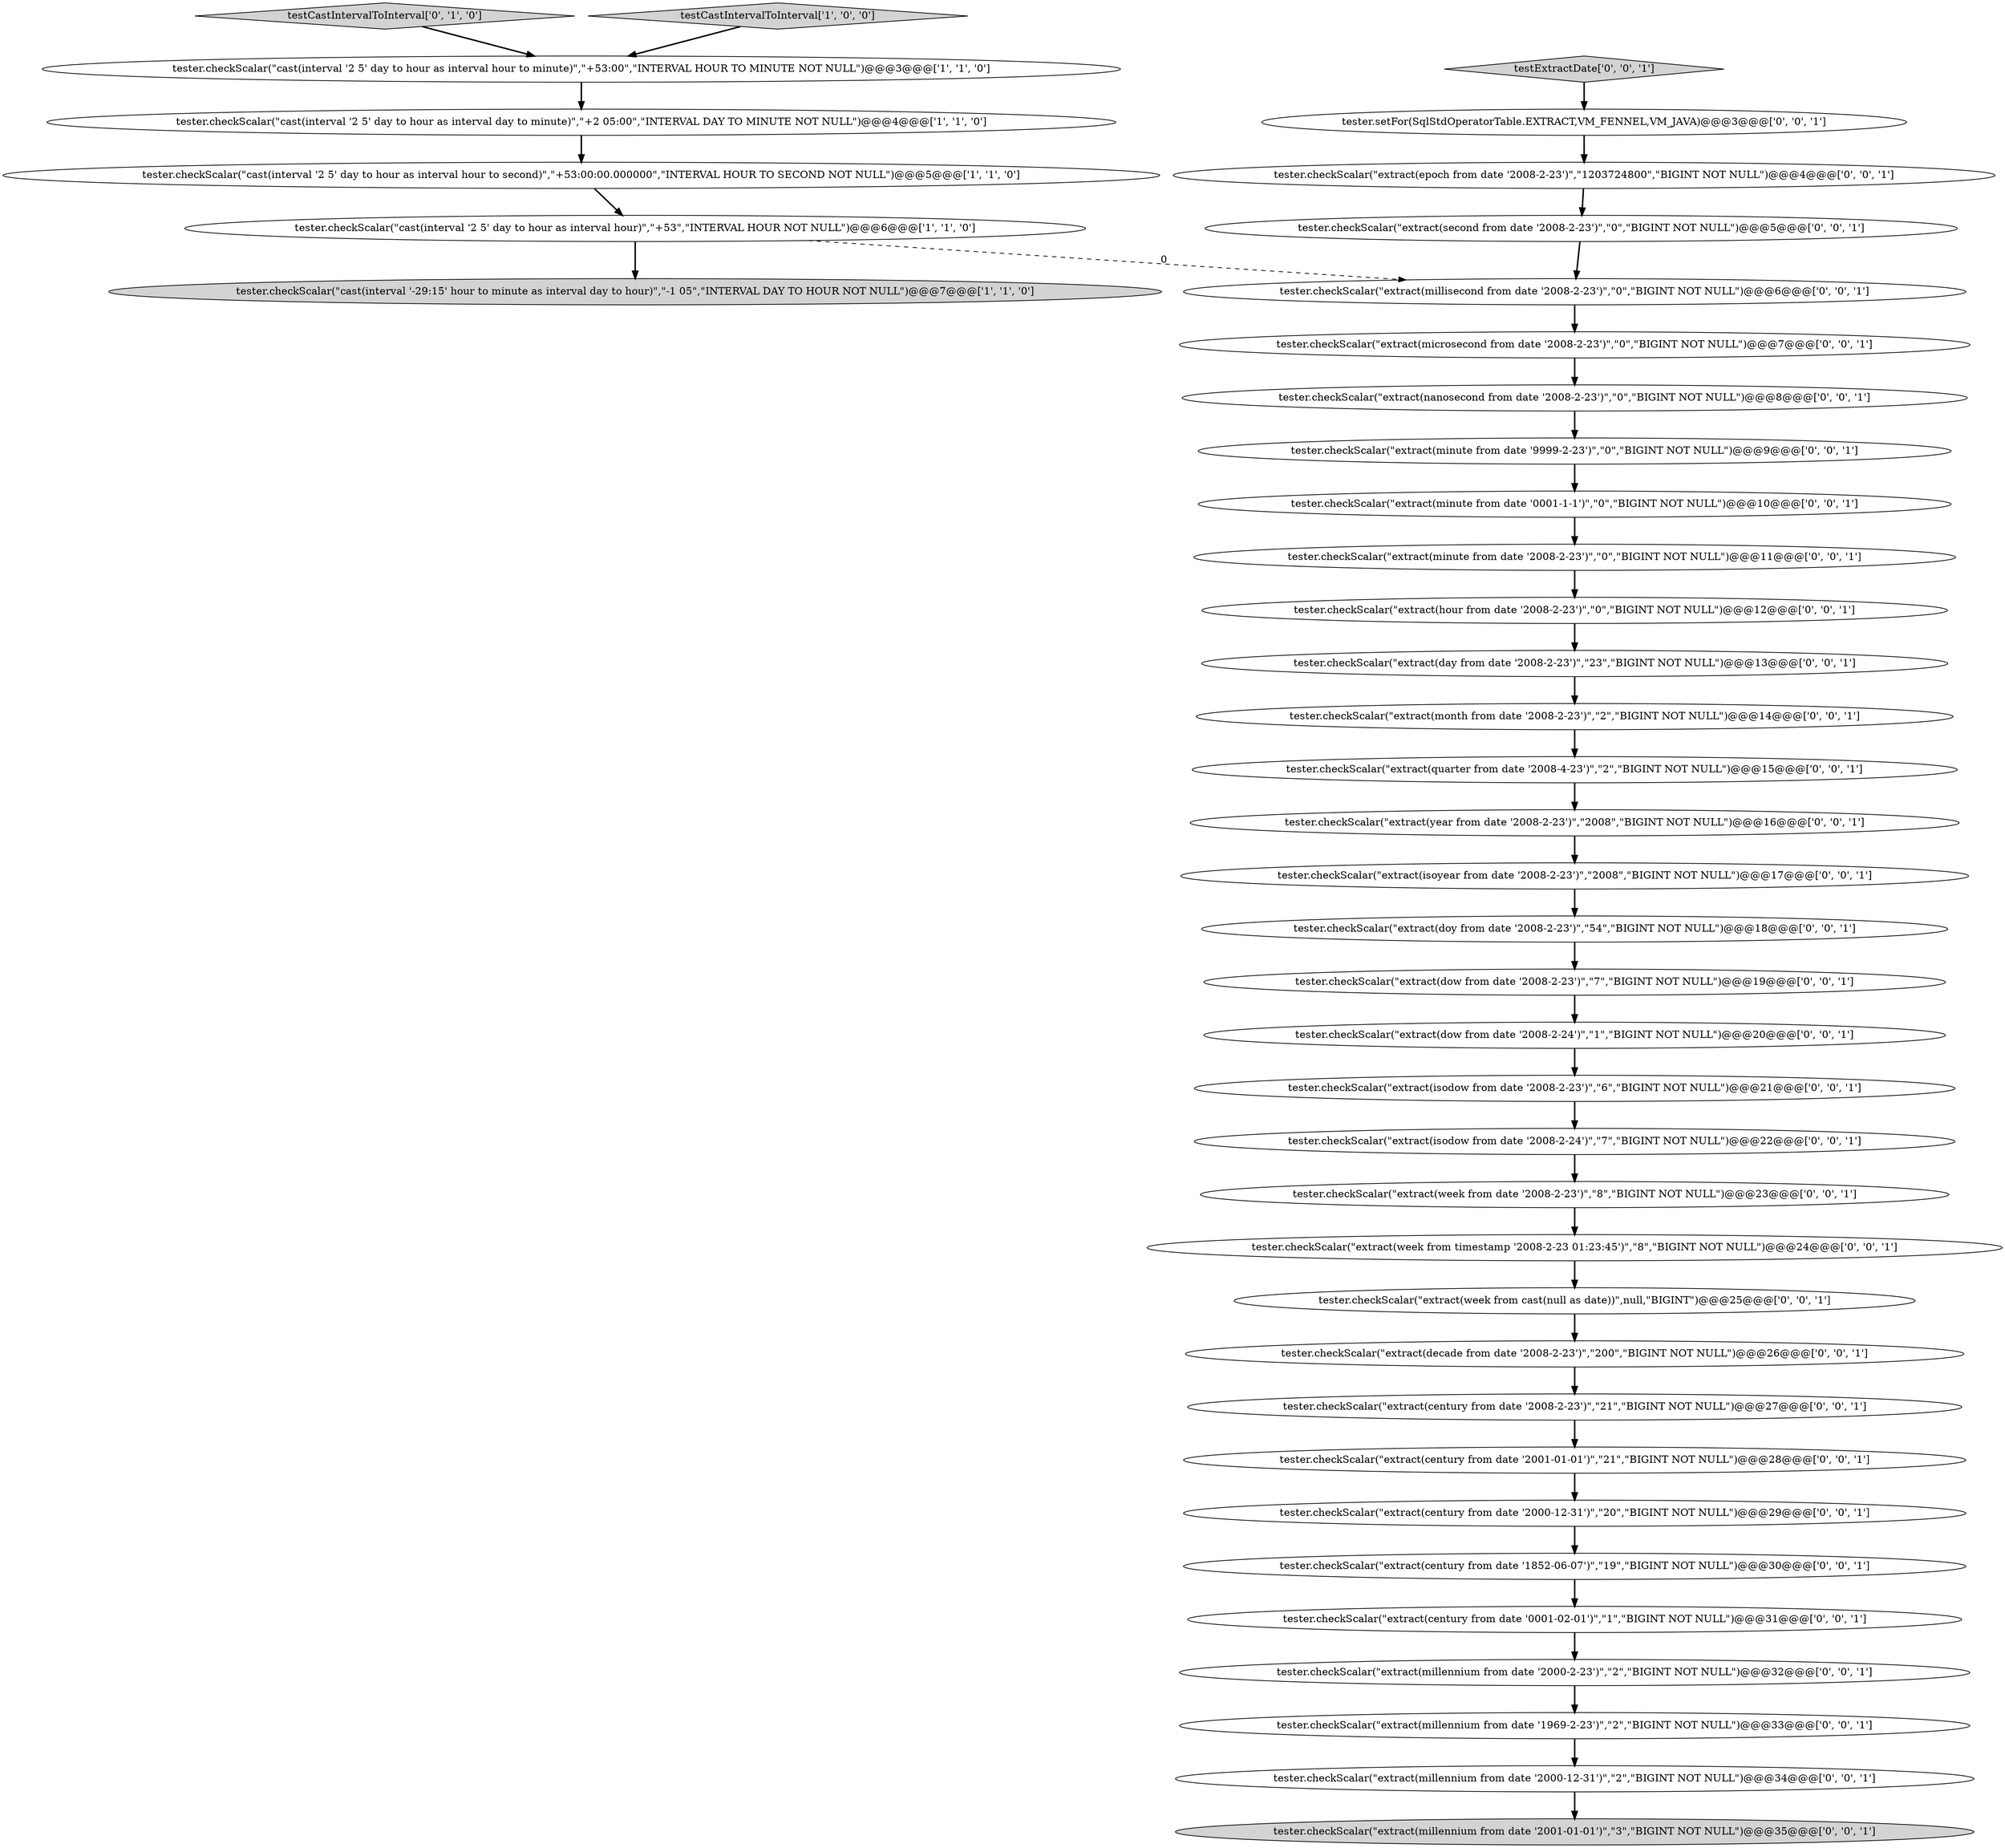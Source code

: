 digraph {
6 [style = filled, label = "testCastIntervalToInterval['0', '1', '0']", fillcolor = lightgray, shape = diamond image = "AAA0AAABBB2BBB"];
22 [style = filled, label = "tester.checkScalar(\"extract(week from cast(null as date))\",null,\"BIGINT\")@@@25@@@['0', '0', '1']", fillcolor = white, shape = ellipse image = "AAA0AAABBB3BBB"];
27 [style = filled, label = "testExtractDate['0', '0', '1']", fillcolor = lightgray, shape = diamond image = "AAA0AAABBB3BBB"];
13 [style = filled, label = "tester.checkScalar(\"extract(epoch from date '2008-2-23')\",\"1203724800\",\"BIGINT NOT NULL\")@@@4@@@['0', '0', '1']", fillcolor = white, shape = ellipse image = "AAA0AAABBB3BBB"];
8 [style = filled, label = "tester.checkScalar(\"extract(decade from date '2008-2-23')\",\"200\",\"BIGINT NOT NULL\")@@@26@@@['0', '0', '1']", fillcolor = white, shape = ellipse image = "AAA0AAABBB3BBB"];
36 [style = filled, label = "tester.checkScalar(\"extract(dow from date '2008-2-23')\",\"7\",\"BIGINT NOT NULL\")@@@19@@@['0', '0', '1']", fillcolor = white, shape = ellipse image = "AAA0AAABBB3BBB"];
4 [style = filled, label = "tester.checkScalar(\"cast(interval '2 5' day to hour as interval hour to minute)\",\"+53:00\",\"INTERVAL HOUR TO MINUTE NOT NULL\")@@@3@@@['1', '1', '0']", fillcolor = white, shape = ellipse image = "AAA0AAABBB1BBB"];
10 [style = filled, label = "tester.checkScalar(\"extract(millisecond from date '2008-2-23')\",\"0\",\"BIGINT NOT NULL\")@@@6@@@['0', '0', '1']", fillcolor = white, shape = ellipse image = "AAA0AAABBB3BBB"];
25 [style = filled, label = "tester.checkScalar(\"extract(hour from date '2008-2-23')\",\"0\",\"BIGINT NOT NULL\")@@@12@@@['0', '0', '1']", fillcolor = white, shape = ellipse image = "AAA0AAABBB3BBB"];
29 [style = filled, label = "tester.checkScalar(\"extract(week from timestamp '2008-2-23 01:23:45')\",\"8\",\"BIGINT NOT NULL\")@@@24@@@['0', '0', '1']", fillcolor = white, shape = ellipse image = "AAA0AAABBB3BBB"];
23 [style = filled, label = "tester.checkScalar(\"extract(millennium from date '2001-01-01')\",\"3\",\"BIGINT NOT NULL\")@@@35@@@['0', '0', '1']", fillcolor = lightgray, shape = ellipse image = "AAA0AAABBB3BBB"];
17 [style = filled, label = "tester.checkScalar(\"extract(isodow from date '2008-2-23')\",\"6\",\"BIGINT NOT NULL\")@@@21@@@['0', '0', '1']", fillcolor = white, shape = ellipse image = "AAA0AAABBB3BBB"];
24 [style = filled, label = "tester.checkScalar(\"extract(week from date '2008-2-23')\",\"8\",\"BIGINT NOT NULL\")@@@23@@@['0', '0', '1']", fillcolor = white, shape = ellipse image = "AAA0AAABBB3BBB"];
35 [style = filled, label = "tester.checkScalar(\"extract(century from date '2008-2-23')\",\"21\",\"BIGINT NOT NULL\")@@@27@@@['0', '0', '1']", fillcolor = white, shape = ellipse image = "AAA0AAABBB3BBB"];
16 [style = filled, label = "tester.checkScalar(\"extract(doy from date '2008-2-23')\",\"54\",\"BIGINT NOT NULL\")@@@18@@@['0', '0', '1']", fillcolor = white, shape = ellipse image = "AAA0AAABBB3BBB"];
38 [style = filled, label = "tester.checkScalar(\"extract(century from date '2000-12-31')\",\"20\",\"BIGINT NOT NULL\")@@@29@@@['0', '0', '1']", fillcolor = white, shape = ellipse image = "AAA0AAABBB3BBB"];
7 [style = filled, label = "tester.checkScalar(\"extract(minute from date '9999-2-23')\",\"0\",\"BIGINT NOT NULL\")@@@9@@@['0', '0', '1']", fillcolor = white, shape = ellipse image = "AAA0AAABBB3BBB"];
20 [style = filled, label = "tester.checkScalar(\"extract(isodow from date '2008-2-24')\",\"7\",\"BIGINT NOT NULL\")@@@22@@@['0', '0', '1']", fillcolor = white, shape = ellipse image = "AAA0AAABBB3BBB"];
21 [style = filled, label = "tester.checkScalar(\"extract(century from date '1852-06-07')\",\"19\",\"BIGINT NOT NULL\")@@@30@@@['0', '0', '1']", fillcolor = white, shape = ellipse image = "AAA0AAABBB3BBB"];
14 [style = filled, label = "tester.checkScalar(\"extract(nanosecond from date '2008-2-23')\",\"0\",\"BIGINT NOT NULL\")@@@8@@@['0', '0', '1']", fillcolor = white, shape = ellipse image = "AAA0AAABBB3BBB"];
12 [style = filled, label = "tester.checkScalar(\"extract(millennium from date '2000-12-31')\",\"2\",\"BIGINT NOT NULL\")@@@34@@@['0', '0', '1']", fillcolor = white, shape = ellipse image = "AAA0AAABBB3BBB"];
1 [style = filled, label = "tester.checkScalar(\"cast(interval '2 5' day to hour as interval day to minute)\",\"+2 05:00\",\"INTERVAL DAY TO MINUTE NOT NULL\")@@@4@@@['1', '1', '0']", fillcolor = white, shape = ellipse image = "AAA0AAABBB1BBB"];
33 [style = filled, label = "tester.checkScalar(\"extract(millennium from date '1969-2-23')\",\"2\",\"BIGINT NOT NULL\")@@@33@@@['0', '0', '1']", fillcolor = white, shape = ellipse image = "AAA0AAABBB3BBB"];
39 [style = filled, label = "tester.checkScalar(\"extract(century from date '0001-02-01')\",\"1\",\"BIGINT NOT NULL\")@@@31@@@['0', '0', '1']", fillcolor = white, shape = ellipse image = "AAA0AAABBB3BBB"];
32 [style = filled, label = "tester.checkScalar(\"extract(month from date '2008-2-23')\",\"2\",\"BIGINT NOT NULL\")@@@14@@@['0', '0', '1']", fillcolor = white, shape = ellipse image = "AAA0AAABBB3BBB"];
40 [style = filled, label = "tester.checkScalar(\"extract(quarter from date '2008-4-23')\",\"2\",\"BIGINT NOT NULL\")@@@15@@@['0', '0', '1']", fillcolor = white, shape = ellipse image = "AAA0AAABBB3BBB"];
19 [style = filled, label = "tester.checkScalar(\"extract(isoyear from date '2008-2-23')\",\"2008\",\"BIGINT NOT NULL\")@@@17@@@['0', '0', '1']", fillcolor = white, shape = ellipse image = "AAA0AAABBB3BBB"];
9 [style = filled, label = "tester.checkScalar(\"extract(second from date '2008-2-23')\",\"0\",\"BIGINT NOT NULL\")@@@5@@@['0', '0', '1']", fillcolor = white, shape = ellipse image = "AAA0AAABBB3BBB"];
11 [style = filled, label = "tester.checkScalar(\"extract(millennium from date '2000-2-23')\",\"2\",\"BIGINT NOT NULL\")@@@32@@@['0', '0', '1']", fillcolor = white, shape = ellipse image = "AAA0AAABBB3BBB"];
30 [style = filled, label = "tester.checkScalar(\"extract(minute from date '2008-2-23')\",\"0\",\"BIGINT NOT NULL\")@@@11@@@['0', '0', '1']", fillcolor = white, shape = ellipse image = "AAA0AAABBB3BBB"];
28 [style = filled, label = "tester.checkScalar(\"extract(minute from date '0001-1-1')\",\"0\",\"BIGINT NOT NULL\")@@@10@@@['0', '0', '1']", fillcolor = white, shape = ellipse image = "AAA0AAABBB3BBB"];
31 [style = filled, label = "tester.checkScalar(\"extract(microsecond from date '2008-2-23')\",\"0\",\"BIGINT NOT NULL\")@@@7@@@['0', '0', '1']", fillcolor = white, shape = ellipse image = "AAA0AAABBB3BBB"];
0 [style = filled, label = "tester.checkScalar(\"cast(interval '-29:15' hour to minute as interval day to hour)\",\"-1 05\",\"INTERVAL DAY TO HOUR NOT NULL\")@@@7@@@['1', '1', '0']", fillcolor = lightgray, shape = ellipse image = "AAA0AAABBB1BBB"];
3 [style = filled, label = "tester.checkScalar(\"cast(interval '2 5' day to hour as interval hour to second)\",\"+53:00:00.000000\",\"INTERVAL HOUR TO SECOND NOT NULL\")@@@5@@@['1', '1', '0']", fillcolor = white, shape = ellipse image = "AAA0AAABBB1BBB"];
5 [style = filled, label = "tester.checkScalar(\"cast(interval '2 5' day to hour as interval hour)\",\"+53\",\"INTERVAL HOUR NOT NULL\")@@@6@@@['1', '1', '0']", fillcolor = white, shape = ellipse image = "AAA0AAABBB1BBB"];
26 [style = filled, label = "tester.checkScalar(\"extract(year from date '2008-2-23')\",\"2008\",\"BIGINT NOT NULL\")@@@16@@@['0', '0', '1']", fillcolor = white, shape = ellipse image = "AAA0AAABBB3BBB"];
18 [style = filled, label = "tester.checkScalar(\"extract(century from date '2001-01-01')\",\"21\",\"BIGINT NOT NULL\")@@@28@@@['0', '0', '1']", fillcolor = white, shape = ellipse image = "AAA0AAABBB3BBB"];
15 [style = filled, label = "tester.setFor(SqlStdOperatorTable.EXTRACT,VM_FENNEL,VM_JAVA)@@@3@@@['0', '0', '1']", fillcolor = white, shape = ellipse image = "AAA0AAABBB3BBB"];
2 [style = filled, label = "testCastIntervalToInterval['1', '0', '0']", fillcolor = lightgray, shape = diamond image = "AAA0AAABBB1BBB"];
34 [style = filled, label = "tester.checkScalar(\"extract(day from date '2008-2-23')\",\"23\",\"BIGINT NOT NULL\")@@@13@@@['0', '0', '1']", fillcolor = white, shape = ellipse image = "AAA0AAABBB3BBB"];
37 [style = filled, label = "tester.checkScalar(\"extract(dow from date '2008-2-24')\",\"1\",\"BIGINT NOT NULL\")@@@20@@@['0', '0', '1']", fillcolor = white, shape = ellipse image = "AAA0AAABBB3BBB"];
31->14 [style = bold, label=""];
18->38 [style = bold, label=""];
16->36 [style = bold, label=""];
15->13 [style = bold, label=""];
35->18 [style = bold, label=""];
10->31 [style = bold, label=""];
25->34 [style = bold, label=""];
28->30 [style = bold, label=""];
37->17 [style = bold, label=""];
1->3 [style = bold, label=""];
30->25 [style = bold, label=""];
24->29 [style = bold, label=""];
9->10 [style = bold, label=""];
33->12 [style = bold, label=""];
26->19 [style = bold, label=""];
39->11 [style = bold, label=""];
2->4 [style = bold, label=""];
8->35 [style = bold, label=""];
27->15 [style = bold, label=""];
19->16 [style = bold, label=""];
14->7 [style = bold, label=""];
22->8 [style = bold, label=""];
6->4 [style = bold, label=""];
3->5 [style = bold, label=""];
7->28 [style = bold, label=""];
5->0 [style = bold, label=""];
21->39 [style = bold, label=""];
5->10 [style = dashed, label="0"];
32->40 [style = bold, label=""];
11->33 [style = bold, label=""];
40->26 [style = bold, label=""];
38->21 [style = bold, label=""];
34->32 [style = bold, label=""];
4->1 [style = bold, label=""];
12->23 [style = bold, label=""];
13->9 [style = bold, label=""];
36->37 [style = bold, label=""];
29->22 [style = bold, label=""];
20->24 [style = bold, label=""];
17->20 [style = bold, label=""];
}
